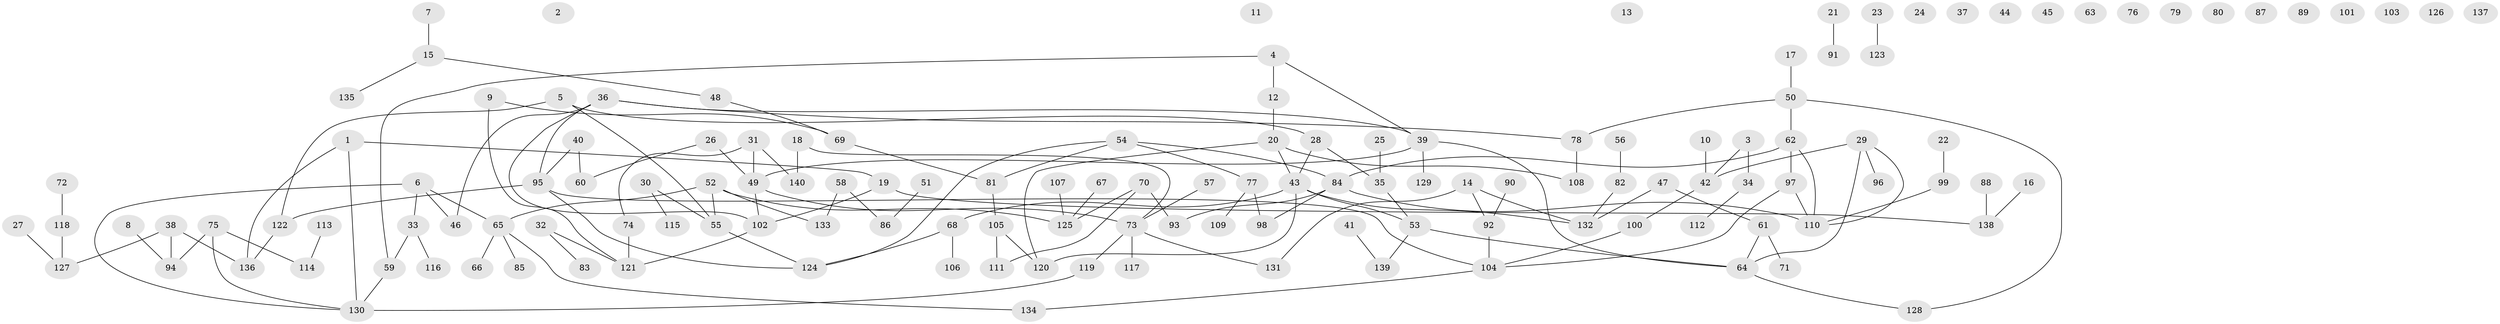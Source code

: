 // coarse degree distribution, {7: 0.030303030303030304, 4: 0.10606060606060606, 6: 0.06060606060606061, 1: 0.25757575757575757, 3: 0.22727272727272727, 2: 0.22727272727272727, 5: 0.09090909090909091}
// Generated by graph-tools (version 1.1) at 2025/48/03/04/25 22:48:03]
// undirected, 140 vertices, 154 edges
graph export_dot {
  node [color=gray90,style=filled];
  1;
  2;
  3;
  4;
  5;
  6;
  7;
  8;
  9;
  10;
  11;
  12;
  13;
  14;
  15;
  16;
  17;
  18;
  19;
  20;
  21;
  22;
  23;
  24;
  25;
  26;
  27;
  28;
  29;
  30;
  31;
  32;
  33;
  34;
  35;
  36;
  37;
  38;
  39;
  40;
  41;
  42;
  43;
  44;
  45;
  46;
  47;
  48;
  49;
  50;
  51;
  52;
  53;
  54;
  55;
  56;
  57;
  58;
  59;
  60;
  61;
  62;
  63;
  64;
  65;
  66;
  67;
  68;
  69;
  70;
  71;
  72;
  73;
  74;
  75;
  76;
  77;
  78;
  79;
  80;
  81;
  82;
  83;
  84;
  85;
  86;
  87;
  88;
  89;
  90;
  91;
  92;
  93;
  94;
  95;
  96;
  97;
  98;
  99;
  100;
  101;
  102;
  103;
  104;
  105;
  106;
  107;
  108;
  109;
  110;
  111;
  112;
  113;
  114;
  115;
  116;
  117;
  118;
  119;
  120;
  121;
  122;
  123;
  124;
  125;
  126;
  127;
  128;
  129;
  130;
  131;
  132;
  133;
  134;
  135;
  136;
  137;
  138;
  139;
  140;
  1 -- 19;
  1 -- 130;
  1 -- 136;
  3 -- 34;
  3 -- 42;
  4 -- 12;
  4 -- 39;
  4 -- 59;
  5 -- 28;
  5 -- 55;
  5 -- 122;
  6 -- 33;
  6 -- 46;
  6 -- 65;
  6 -- 130;
  7 -- 15;
  8 -- 94;
  9 -- 69;
  9 -- 121;
  10 -- 42;
  12 -- 20;
  14 -- 92;
  14 -- 131;
  14 -- 132;
  15 -- 48;
  15 -- 135;
  16 -- 138;
  17 -- 50;
  18 -- 73;
  18 -- 140;
  19 -- 102;
  19 -- 138;
  20 -- 43;
  20 -- 108;
  20 -- 120;
  21 -- 91;
  22 -- 99;
  23 -- 123;
  25 -- 35;
  26 -- 49;
  26 -- 60;
  27 -- 127;
  28 -- 35;
  28 -- 43;
  29 -- 42;
  29 -- 64;
  29 -- 96;
  29 -- 110;
  30 -- 55;
  30 -- 115;
  31 -- 49;
  31 -- 74;
  31 -- 140;
  32 -- 83;
  32 -- 121;
  33 -- 59;
  33 -- 116;
  34 -- 112;
  35 -- 53;
  36 -- 39;
  36 -- 46;
  36 -- 78;
  36 -- 95;
  36 -- 102;
  38 -- 94;
  38 -- 127;
  38 -- 136;
  39 -- 49;
  39 -- 64;
  39 -- 129;
  40 -- 60;
  40 -- 95;
  41 -- 139;
  42 -- 100;
  43 -- 53;
  43 -- 68;
  43 -- 120;
  43 -- 132;
  47 -- 61;
  47 -- 132;
  48 -- 69;
  49 -- 73;
  49 -- 102;
  50 -- 62;
  50 -- 78;
  50 -- 128;
  51 -- 86;
  52 -- 55;
  52 -- 65;
  52 -- 125;
  52 -- 133;
  53 -- 64;
  53 -- 139;
  54 -- 77;
  54 -- 81;
  54 -- 84;
  54 -- 124;
  55 -- 124;
  56 -- 82;
  57 -- 73;
  58 -- 86;
  58 -- 133;
  59 -- 130;
  61 -- 64;
  61 -- 71;
  62 -- 84;
  62 -- 97;
  62 -- 110;
  64 -- 128;
  65 -- 66;
  65 -- 85;
  65 -- 134;
  67 -- 125;
  68 -- 106;
  68 -- 124;
  69 -- 81;
  70 -- 93;
  70 -- 111;
  70 -- 125;
  72 -- 118;
  73 -- 117;
  73 -- 119;
  73 -- 131;
  74 -- 121;
  75 -- 94;
  75 -- 114;
  75 -- 130;
  77 -- 98;
  77 -- 109;
  78 -- 108;
  81 -- 105;
  82 -- 132;
  84 -- 93;
  84 -- 98;
  84 -- 110;
  88 -- 138;
  90 -- 92;
  92 -- 104;
  95 -- 104;
  95 -- 122;
  95 -- 124;
  97 -- 104;
  97 -- 110;
  99 -- 110;
  100 -- 104;
  102 -- 121;
  104 -- 134;
  105 -- 111;
  105 -- 120;
  107 -- 125;
  113 -- 114;
  118 -- 127;
  119 -- 130;
  122 -- 136;
}
